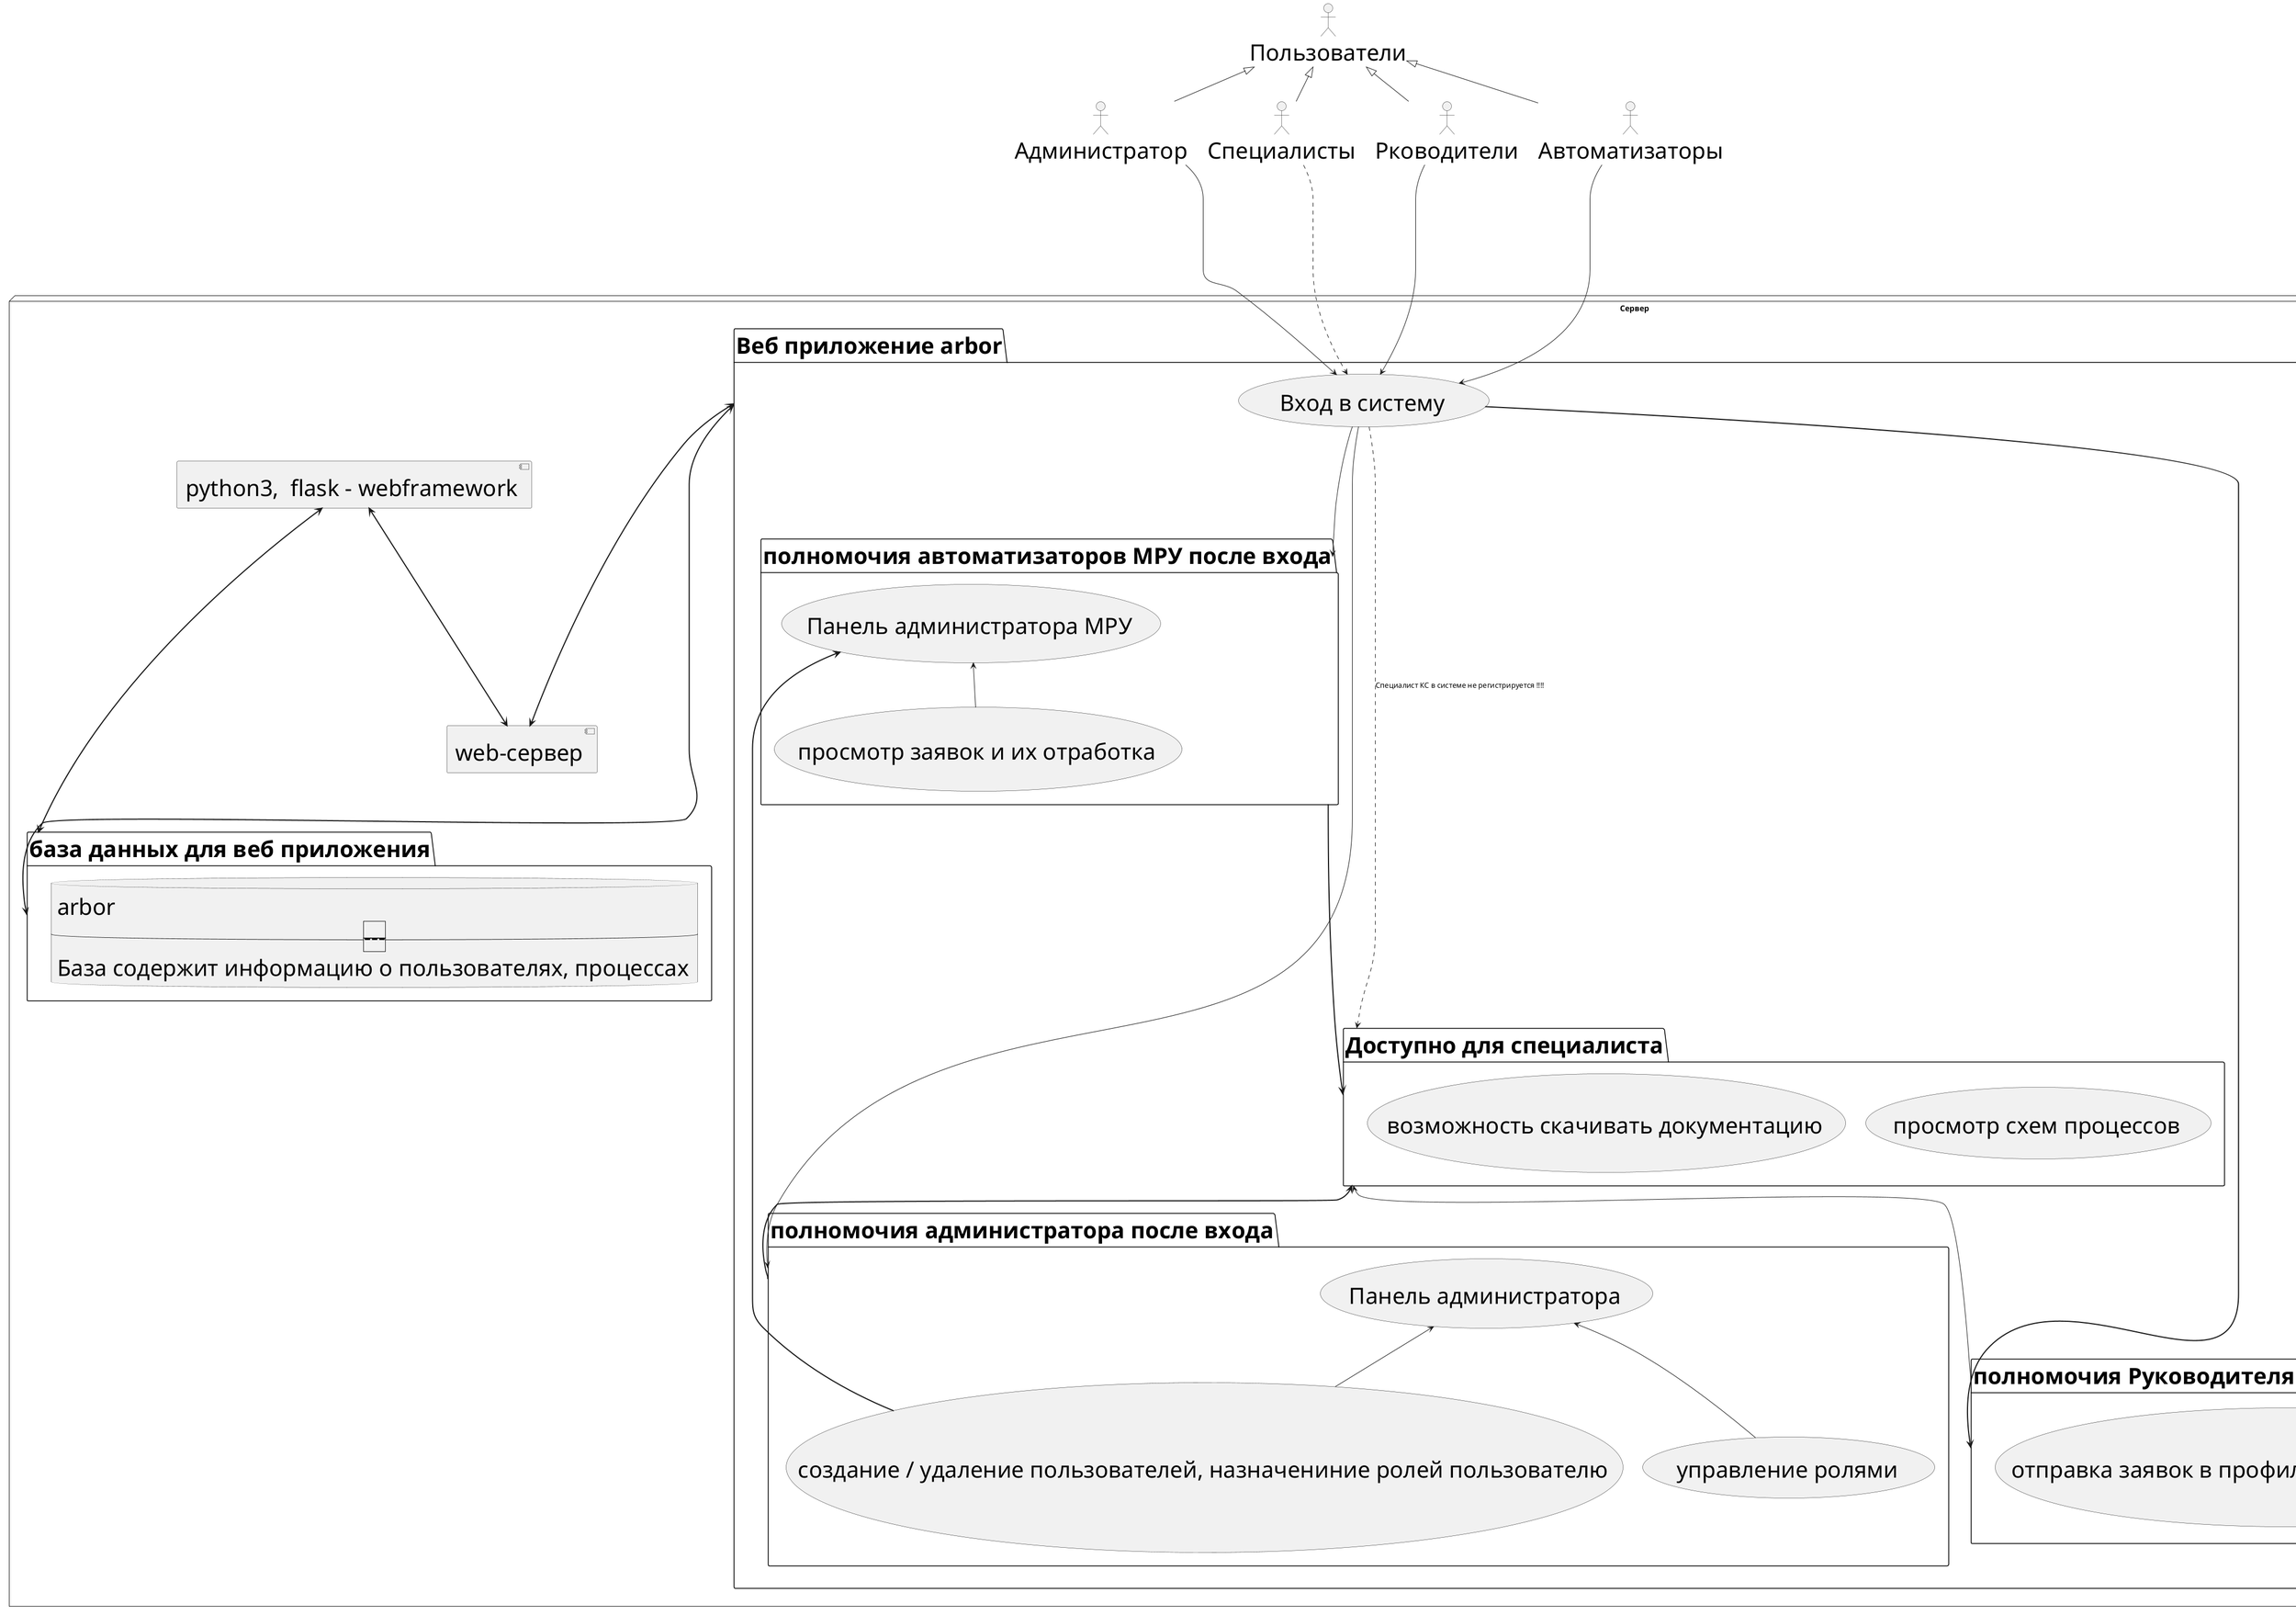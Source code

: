 @startuml
skinparam {
FontName Impact
FontSize 40
actorFontSize 40
usecaseFontSize 40
packageFontSize 40
componentFontSize 40
databaseFontSize 40
}
:Администратор:as A
:Специалисты:as SKS
:Рководители:as RKS
:Автоматизаторы:as AMRU


A -up-|> Пользователи
SKS -up-|> Пользователи
RKS-up-|> Пользователи
AMRU-up-|> Пользователи

node Сервер {
package "Веб приложение arbor" as wapp{
(Вход в систему) as login



A ----down-> login
RKS ----down-> login
SKS ....down.>  login
AMRU----down-> login



package "Доступно для специалиста" as dds{

login ......> dds: Специалист КС в системе не регистрируется !!!!
(просмотр схем процессов)
(возможность скачивать документацию)
}

package "полномочия Руководителя после входа" as prpin{
login----====> prpin
(создание заявок на создание / дороботку процессов)
(отправка заявок в профильнй отдел в отделении)
prpin------>dds
}
package "полномочия администратора после входа" as papin {
login-------> papin
(создание / удаление пользователей, назначениние ролей пользователю)-up->(Панель администратора)
(управление ролями)-up->(Панель администратора)
papin--l--====>dds

}

package "полномочия автоматизаторов МРУ после входа" as pamru {
login---l----> pamru
(создание / удаление пользователей, назначениние ролей пользователю)-up====->(Панель администратора МРУ)
(просмотр заявок и их отработка)-up->(Панель администратора МРУ)
pamru----left-===>dds

}



}

package "база данных для веб приложения" as bd{
   database SQLite as "arbor
  -------------------
  База содержит информацию о пользователях, процессах
  "


bd<-----==l===---==>wapp
}




wapp<-==->[web-сервер]
[python3,  flask - webframework]<-=->[web-сервер]
[python3,  flask - webframework]<====>bd

@enduml
